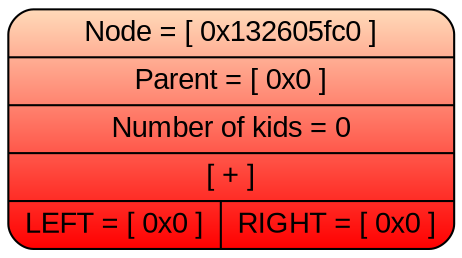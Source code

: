 digraph tree{
splines=ortho;
rankdir=HR;
nodesep=0.4;
node [shape=record, fontname="Arial"];
edge [style=bold, color="black", weight=10, penwidth=4, arrowsize=0.2];
P0x132605fc0 [style = "filled, rounded", fillcolor="peachpuff:red" gradientangle=270,label=" {Node = [ 0x132605fc0 ] | Parent = [ 0x0 ] | Number of kids = 0 |[ + ] | { <l> LEFT = [ 0x0 ] | <r> RIGHT = [ 0x0 ]}}" ];
}
